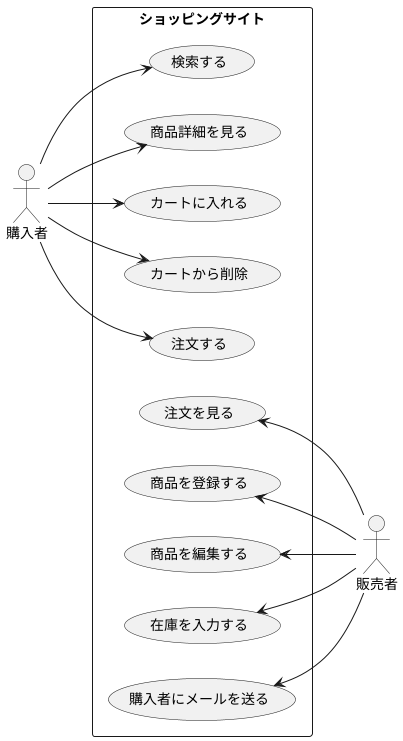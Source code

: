 @startuml
left to right direction
actor 購入者
actor 販売者
rectangle ショッピングサイト{
	購入者 --> (検索する)
	購入者 --> (商品詳細を見る)
	購入者 --> (カートに入れる)
	購入者 --> (カートから削除)
	購入者 --> (注文する)
	(注文を見る) <-- 販売者
	(商品を登録する) <-- 販売者
	(商品を編集する) <-- 販売者
	(在庫を入力する) <-- 販売者
	(購入者にメールを送る) <-- 販売者
}
@enduml